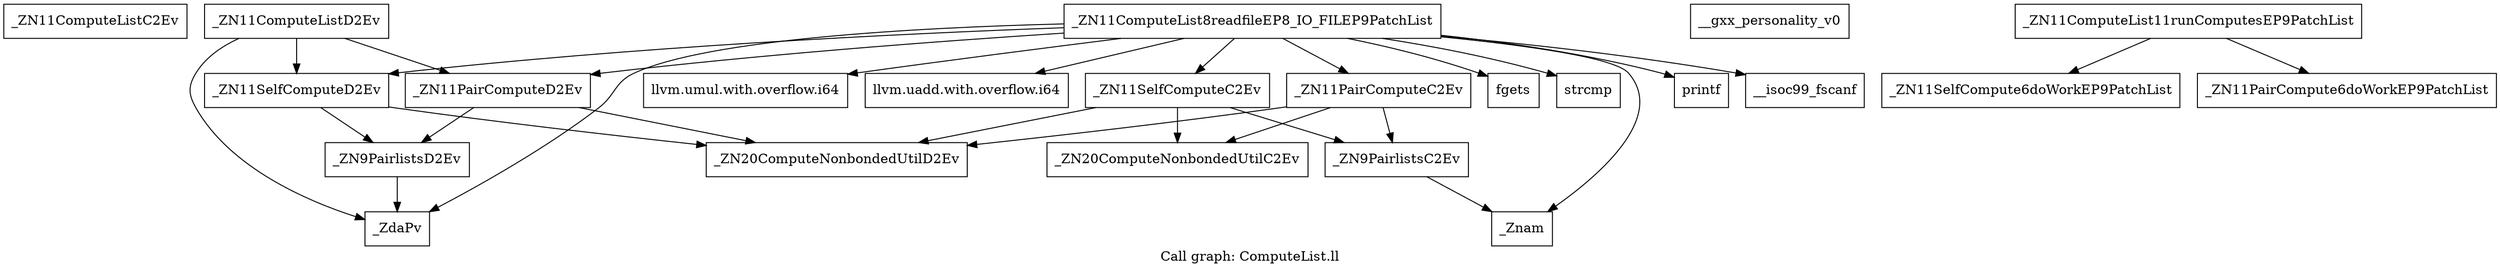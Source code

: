 digraph "Call graph: ComputeList.ll" {
	label="Call graph: ComputeList.ll";

	Node0x55eb673363b0 [shape=record,label="{_ZN11ComputeListC2Ev}"];
	Node0x55eb67337340 [shape=record,label="{_ZN11ComputeListD2Ev}"];
	Node0x55eb67337340 -> Node0x55eb67337c50;
	Node0x55eb67337340 -> Node0x55eb67339030;
	Node0x55eb67337340 -> Node0x55eb67339c70;
	Node0x55eb67337c50 [shape=record,label="{_ZN11SelfComputeD2Ev}"];
	Node0x55eb67337c50 -> Node0x55eb6734eee0;
	Node0x55eb67337c50 -> Node0x55eb6733aa10;
	Node0x55eb67339030 [shape=record,label="{_ZdaPv}"];
	Node0x55eb67339c70 [shape=record,label="{_ZN11PairComputeD2Ev}"];
	Node0x55eb67339c70 -> Node0x55eb6734eee0;
	Node0x55eb67339c70 -> Node0x55eb6733aa10;
	Node0x55eb67349570 [shape=record,label="{_ZN11ComputeList8readfileEP8_IO_FILEP9PatchList}"];
	Node0x55eb67349570 -> Node0x55eb6733b3f0;
	Node0x55eb67349570 -> Node0x55eb6733ccf0;
	Node0x55eb67349570 -> Node0x55eb6733db30;
	Node0x55eb67349570 -> Node0x55eb6733e8c0;
	Node0x55eb67349570 -> Node0x55eb67339030;
	Node0x55eb67349570 -> Node0x55eb67357f10;
	Node0x55eb67349570 -> Node0x55eb673415c0;
	Node0x55eb67349570 -> Node0x55eb67342d00;
	Node0x55eb67349570 -> Node0x55eb67344710;
	Node0x55eb67349570 -> Node0x55eb67337c50;
	Node0x55eb67349570 -> Node0x55eb67345a10;
	Node0x55eb67349570 -> Node0x55eb67339c70;
	Node0x55eb673415c0 [shape=record,label="{llvm.uadd.with.overflow.i64}"];
	Node0x55eb67342d00 [shape=record,label="{_Znam}"];
	Node0x55eb67344710 [shape=record,label="{_ZN11PairComputeC2Ev}"];
	Node0x55eb67344710 -> Node0x55eb67349340;
	Node0x55eb67344710 -> Node0x55eb6734b4d0;
	Node0x55eb67344710 -> Node0x55eb6733aa10;
	Node0x55eb6733b3f0 [shape=record,label="{fgets}"];
	Node0x55eb6733ccf0 [shape=record,label="{strcmp}"];
	Node0x55eb6733db30 [shape=record,label="{printf}"];
	Node0x55eb6733e8c0 [shape=record,label="{__isoc99_fscanf}"];
	Node0x55eb67357f10 [shape=record,label="{llvm.umul.with.overflow.i64}"];
	Node0x55eb6734cdb0 [shape=record,label="{__gxx_personality_v0}"];
	Node0x55eb67345a10 [shape=record,label="{_ZN11SelfComputeC2Ev}"];
	Node0x55eb67345a10 -> Node0x55eb67349340;
	Node0x55eb67345a10 -> Node0x55eb6734b4d0;
	Node0x55eb67345a10 -> Node0x55eb6733aa10;
	Node0x55eb6734ef20 [shape=record,label="{_ZN11ComputeList11runComputesEP9PatchList}"];
	Node0x55eb6734ef20 -> Node0x55eb6734fb30;
	Node0x55eb6734ef20 -> Node0x55eb6734e970;
	Node0x55eb6734fb30 [shape=record,label="{_ZN11SelfCompute6doWorkEP9PatchList}"];
	Node0x55eb6734e970 [shape=record,label="{_ZN11PairCompute6doWorkEP9PatchList}"];
	Node0x55eb6734eee0 [shape=record,label="{_ZN9PairlistsD2Ev}"];
	Node0x55eb6734eee0 -> Node0x55eb67339030;
	Node0x55eb6733aa10 [shape=record,label="{_ZN20ComputeNonbondedUtilD2Ev}"];
	Node0x55eb67349340 [shape=record,label="{_ZN20ComputeNonbondedUtilC2Ev}"];
	Node0x55eb6734b4d0 [shape=record,label="{_ZN9PairlistsC2Ev}"];
	Node0x55eb6734b4d0 -> Node0x55eb67342d00;
}
